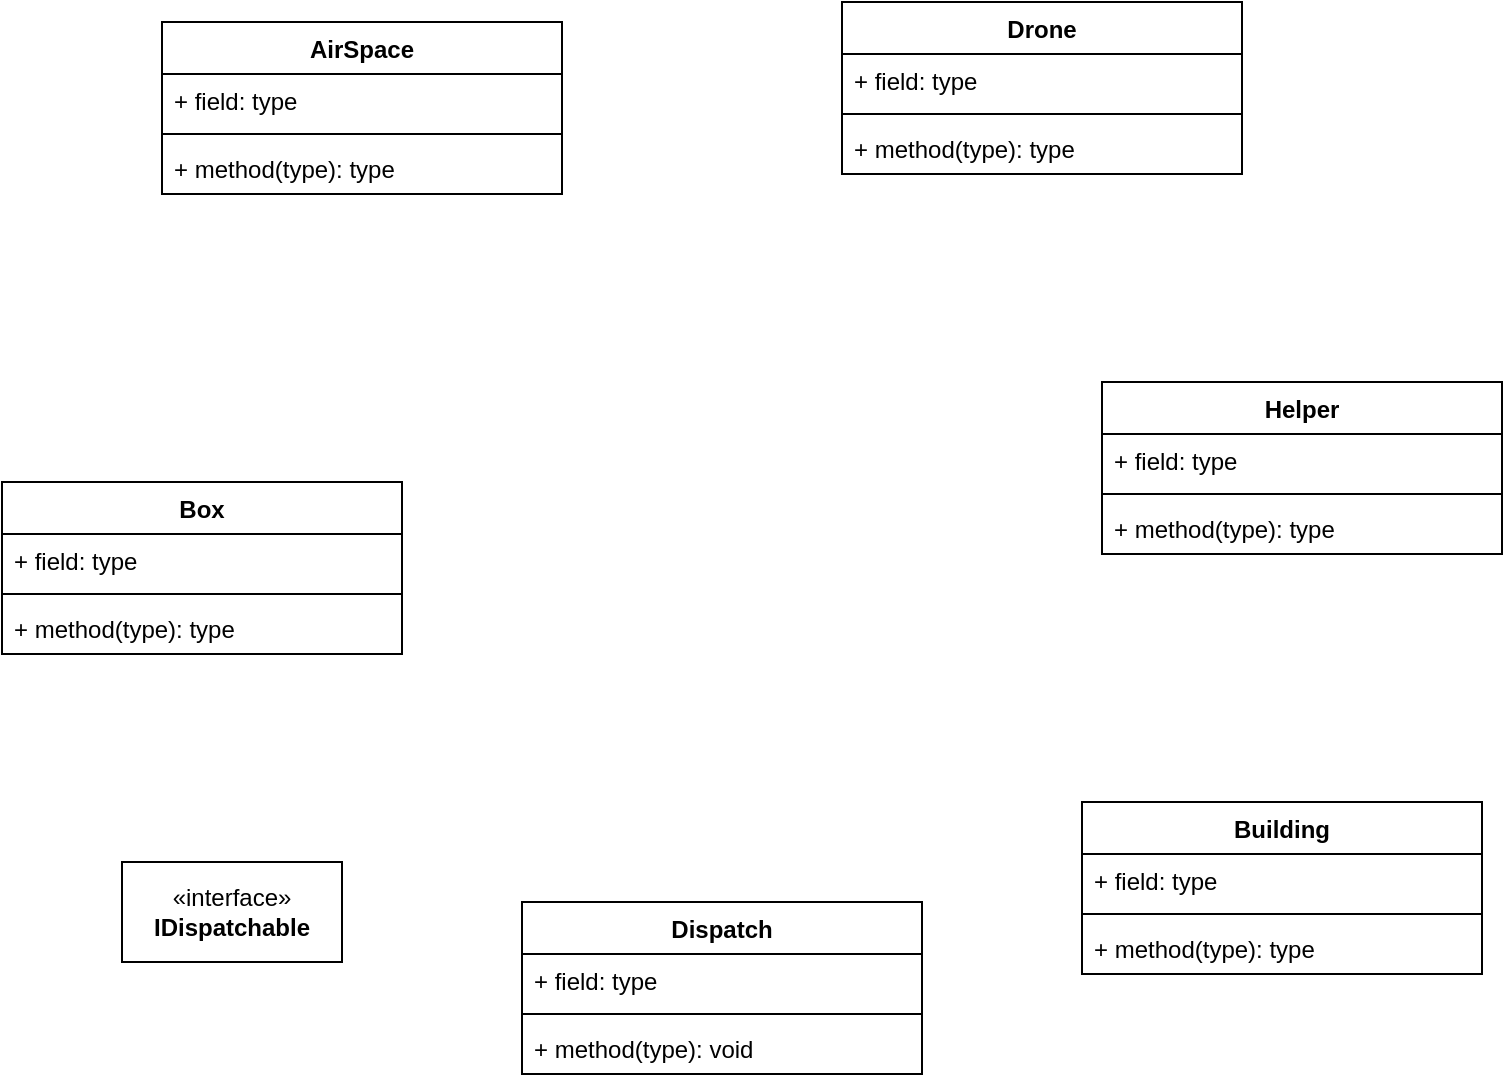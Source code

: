 <mxfile version="24.7.17">
  <diagram name="Page-1" id="X9zQntpidgXds6n1AyPA">
    <mxGraphModel dx="1434" dy="844" grid="1" gridSize="10" guides="1" tooltips="1" connect="1" arrows="1" fold="1" page="1" pageScale="1" pageWidth="827" pageHeight="1169" math="0" shadow="0">
      <root>
        <mxCell id="0" />
        <mxCell id="1" parent="0" />
        <mxCell id="Ryok3E3AT0cIcJgp-hhL-1" value="Box" style="swimlane;fontStyle=1;align=center;verticalAlign=top;childLayout=stackLayout;horizontal=1;startSize=26;horizontalStack=0;resizeParent=1;resizeParentMax=0;resizeLast=0;collapsible=1;marginBottom=0;whiteSpace=wrap;html=1;" vertex="1" parent="1">
          <mxGeometry x="30" y="310" width="200" height="86" as="geometry" />
        </mxCell>
        <mxCell id="Ryok3E3AT0cIcJgp-hhL-2" value="+ field: type" style="text;strokeColor=none;fillColor=none;align=left;verticalAlign=top;spacingLeft=4;spacingRight=4;overflow=hidden;rotatable=0;points=[[0,0.5],[1,0.5]];portConstraint=eastwest;whiteSpace=wrap;html=1;" vertex="1" parent="Ryok3E3AT0cIcJgp-hhL-1">
          <mxGeometry y="26" width="200" height="26" as="geometry" />
        </mxCell>
        <mxCell id="Ryok3E3AT0cIcJgp-hhL-3" value="" style="line;strokeWidth=1;fillColor=none;align=left;verticalAlign=middle;spacingTop=-1;spacingLeft=3;spacingRight=3;rotatable=0;labelPosition=right;points=[];portConstraint=eastwest;strokeColor=inherit;" vertex="1" parent="Ryok3E3AT0cIcJgp-hhL-1">
          <mxGeometry y="52" width="200" height="8" as="geometry" />
        </mxCell>
        <mxCell id="Ryok3E3AT0cIcJgp-hhL-4" value="+ method(type): type" style="text;strokeColor=none;fillColor=none;align=left;verticalAlign=top;spacingLeft=4;spacingRight=4;overflow=hidden;rotatable=0;points=[[0,0.5],[1,0.5]];portConstraint=eastwest;whiteSpace=wrap;html=1;" vertex="1" parent="Ryok3E3AT0cIcJgp-hhL-1">
          <mxGeometry y="60" width="200" height="26" as="geometry" />
        </mxCell>
        <mxCell id="Ryok3E3AT0cIcJgp-hhL-5" value="Building" style="swimlane;fontStyle=1;align=center;verticalAlign=top;childLayout=stackLayout;horizontal=1;startSize=26;horizontalStack=0;resizeParent=1;resizeParentMax=0;resizeLast=0;collapsible=1;marginBottom=0;whiteSpace=wrap;html=1;" vertex="1" parent="1">
          <mxGeometry x="570" y="470" width="200" height="86" as="geometry" />
        </mxCell>
        <mxCell id="Ryok3E3AT0cIcJgp-hhL-6" value="+ field: type" style="text;strokeColor=none;fillColor=none;align=left;verticalAlign=top;spacingLeft=4;spacingRight=4;overflow=hidden;rotatable=0;points=[[0,0.5],[1,0.5]];portConstraint=eastwest;whiteSpace=wrap;html=1;" vertex="1" parent="Ryok3E3AT0cIcJgp-hhL-5">
          <mxGeometry y="26" width="200" height="26" as="geometry" />
        </mxCell>
        <mxCell id="Ryok3E3AT0cIcJgp-hhL-7" value="" style="line;strokeWidth=1;fillColor=none;align=left;verticalAlign=middle;spacingTop=-1;spacingLeft=3;spacingRight=3;rotatable=0;labelPosition=right;points=[];portConstraint=eastwest;strokeColor=inherit;" vertex="1" parent="Ryok3E3AT0cIcJgp-hhL-5">
          <mxGeometry y="52" width="200" height="8" as="geometry" />
        </mxCell>
        <mxCell id="Ryok3E3AT0cIcJgp-hhL-8" value="+ method(type): type" style="text;strokeColor=none;fillColor=none;align=left;verticalAlign=top;spacingLeft=4;spacingRight=4;overflow=hidden;rotatable=0;points=[[0,0.5],[1,0.5]];portConstraint=eastwest;whiteSpace=wrap;html=1;" vertex="1" parent="Ryok3E3AT0cIcJgp-hhL-5">
          <mxGeometry y="60" width="200" height="26" as="geometry" />
        </mxCell>
        <mxCell id="Ryok3E3AT0cIcJgp-hhL-9" value="AirSpace" style="swimlane;fontStyle=1;align=center;verticalAlign=top;childLayout=stackLayout;horizontal=1;startSize=26;horizontalStack=0;resizeParent=1;resizeParentMax=0;resizeLast=0;collapsible=1;marginBottom=0;whiteSpace=wrap;html=1;" vertex="1" parent="1">
          <mxGeometry x="110" y="80" width="200" height="86" as="geometry" />
        </mxCell>
        <mxCell id="Ryok3E3AT0cIcJgp-hhL-10" value="+ field: type" style="text;strokeColor=none;fillColor=none;align=left;verticalAlign=top;spacingLeft=4;spacingRight=4;overflow=hidden;rotatable=0;points=[[0,0.5],[1,0.5]];portConstraint=eastwest;whiteSpace=wrap;html=1;" vertex="1" parent="Ryok3E3AT0cIcJgp-hhL-9">
          <mxGeometry y="26" width="200" height="26" as="geometry" />
        </mxCell>
        <mxCell id="Ryok3E3AT0cIcJgp-hhL-11" value="" style="line;strokeWidth=1;fillColor=none;align=left;verticalAlign=middle;spacingTop=-1;spacingLeft=3;spacingRight=3;rotatable=0;labelPosition=right;points=[];portConstraint=eastwest;strokeColor=inherit;" vertex="1" parent="Ryok3E3AT0cIcJgp-hhL-9">
          <mxGeometry y="52" width="200" height="8" as="geometry" />
        </mxCell>
        <mxCell id="Ryok3E3AT0cIcJgp-hhL-12" value="+ method(type): type" style="text;strokeColor=none;fillColor=none;align=left;verticalAlign=top;spacingLeft=4;spacingRight=4;overflow=hidden;rotatable=0;points=[[0,0.5],[1,0.5]];portConstraint=eastwest;whiteSpace=wrap;html=1;" vertex="1" parent="Ryok3E3AT0cIcJgp-hhL-9">
          <mxGeometry y="60" width="200" height="26" as="geometry" />
        </mxCell>
        <mxCell id="Ryok3E3AT0cIcJgp-hhL-13" value="Drone" style="swimlane;fontStyle=1;align=center;verticalAlign=top;childLayout=stackLayout;horizontal=1;startSize=26;horizontalStack=0;resizeParent=1;resizeParentMax=0;resizeLast=0;collapsible=1;marginBottom=0;whiteSpace=wrap;html=1;" vertex="1" parent="1">
          <mxGeometry x="450" y="70" width="200" height="86" as="geometry" />
        </mxCell>
        <mxCell id="Ryok3E3AT0cIcJgp-hhL-14" value="+ field: type" style="text;strokeColor=none;fillColor=none;align=left;verticalAlign=top;spacingLeft=4;spacingRight=4;overflow=hidden;rotatable=0;points=[[0,0.5],[1,0.5]];portConstraint=eastwest;whiteSpace=wrap;html=1;" vertex="1" parent="Ryok3E3AT0cIcJgp-hhL-13">
          <mxGeometry y="26" width="200" height="26" as="geometry" />
        </mxCell>
        <mxCell id="Ryok3E3AT0cIcJgp-hhL-15" value="" style="line;strokeWidth=1;fillColor=none;align=left;verticalAlign=middle;spacingTop=-1;spacingLeft=3;spacingRight=3;rotatable=0;labelPosition=right;points=[];portConstraint=eastwest;strokeColor=inherit;" vertex="1" parent="Ryok3E3AT0cIcJgp-hhL-13">
          <mxGeometry y="52" width="200" height="8" as="geometry" />
        </mxCell>
        <mxCell id="Ryok3E3AT0cIcJgp-hhL-16" value="+ method(type): type" style="text;strokeColor=none;fillColor=none;align=left;verticalAlign=top;spacingLeft=4;spacingRight=4;overflow=hidden;rotatable=0;points=[[0,0.5],[1,0.5]];portConstraint=eastwest;whiteSpace=wrap;html=1;" vertex="1" parent="Ryok3E3AT0cIcJgp-hhL-13">
          <mxGeometry y="60" width="200" height="26" as="geometry" />
        </mxCell>
        <mxCell id="Ryok3E3AT0cIcJgp-hhL-17" value="Dispatch" style="swimlane;fontStyle=1;align=center;verticalAlign=top;childLayout=stackLayout;horizontal=1;startSize=26;horizontalStack=0;resizeParent=1;resizeParentMax=0;resizeLast=0;collapsible=1;marginBottom=0;whiteSpace=wrap;html=1;" vertex="1" parent="1">
          <mxGeometry x="290" y="520" width="200" height="86" as="geometry" />
        </mxCell>
        <mxCell id="Ryok3E3AT0cIcJgp-hhL-18" value="+ field: type" style="text;strokeColor=none;fillColor=none;align=left;verticalAlign=top;spacingLeft=4;spacingRight=4;overflow=hidden;rotatable=0;points=[[0,0.5],[1,0.5]];portConstraint=eastwest;whiteSpace=wrap;html=1;" vertex="1" parent="Ryok3E3AT0cIcJgp-hhL-17">
          <mxGeometry y="26" width="200" height="26" as="geometry" />
        </mxCell>
        <mxCell id="Ryok3E3AT0cIcJgp-hhL-19" value="" style="line;strokeWidth=1;fillColor=none;align=left;verticalAlign=middle;spacingTop=-1;spacingLeft=3;spacingRight=3;rotatable=0;labelPosition=right;points=[];portConstraint=eastwest;strokeColor=inherit;" vertex="1" parent="Ryok3E3AT0cIcJgp-hhL-17">
          <mxGeometry y="52" width="200" height="8" as="geometry" />
        </mxCell>
        <mxCell id="Ryok3E3AT0cIcJgp-hhL-20" value="+ method(type): void" style="text;strokeColor=none;fillColor=none;align=left;verticalAlign=top;spacingLeft=4;spacingRight=4;overflow=hidden;rotatable=0;points=[[0,0.5],[1,0.5]];portConstraint=eastwest;whiteSpace=wrap;html=1;" vertex="1" parent="Ryok3E3AT0cIcJgp-hhL-17">
          <mxGeometry y="60" width="200" height="26" as="geometry" />
        </mxCell>
        <mxCell id="Ryok3E3AT0cIcJgp-hhL-21" value="Helper" style="swimlane;fontStyle=1;align=center;verticalAlign=top;childLayout=stackLayout;horizontal=1;startSize=26;horizontalStack=0;resizeParent=1;resizeParentMax=0;resizeLast=0;collapsible=1;marginBottom=0;whiteSpace=wrap;html=1;" vertex="1" parent="1">
          <mxGeometry x="580" y="260" width="200" height="86" as="geometry" />
        </mxCell>
        <mxCell id="Ryok3E3AT0cIcJgp-hhL-22" value="+ field: type" style="text;strokeColor=none;fillColor=none;align=left;verticalAlign=top;spacingLeft=4;spacingRight=4;overflow=hidden;rotatable=0;points=[[0,0.5],[1,0.5]];portConstraint=eastwest;whiteSpace=wrap;html=1;" vertex="1" parent="Ryok3E3AT0cIcJgp-hhL-21">
          <mxGeometry y="26" width="200" height="26" as="geometry" />
        </mxCell>
        <mxCell id="Ryok3E3AT0cIcJgp-hhL-23" value="" style="line;strokeWidth=1;fillColor=none;align=left;verticalAlign=middle;spacingTop=-1;spacingLeft=3;spacingRight=3;rotatable=0;labelPosition=right;points=[];portConstraint=eastwest;strokeColor=inherit;" vertex="1" parent="Ryok3E3AT0cIcJgp-hhL-21">
          <mxGeometry y="52" width="200" height="8" as="geometry" />
        </mxCell>
        <mxCell id="Ryok3E3AT0cIcJgp-hhL-24" value="+ method(type): type" style="text;strokeColor=none;fillColor=none;align=left;verticalAlign=top;spacingLeft=4;spacingRight=4;overflow=hidden;rotatable=0;points=[[0,0.5],[1,0.5]];portConstraint=eastwest;whiteSpace=wrap;html=1;" vertex="1" parent="Ryok3E3AT0cIcJgp-hhL-21">
          <mxGeometry y="60" width="200" height="26" as="geometry" />
        </mxCell>
        <mxCell id="Ryok3E3AT0cIcJgp-hhL-29" value="«interface»&lt;br&gt;&lt;b&gt;IDispatchable&lt;/b&gt;" style="html=1;whiteSpace=wrap;" vertex="1" parent="1">
          <mxGeometry x="90" y="500" width="110" height="50" as="geometry" />
        </mxCell>
      </root>
    </mxGraphModel>
  </diagram>
</mxfile>
